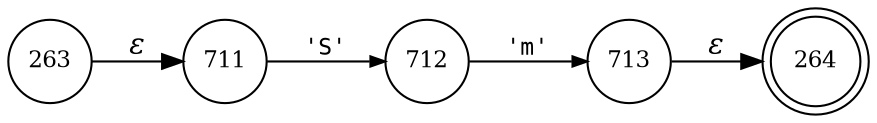 digraph ATN {
rankdir=LR;
s264[fontsize=11, label="264", shape=doublecircle, fixedsize=true, width=.6];
s263[fontsize=11,label="263", shape=circle, fixedsize=true, width=.55, peripheries=1];
s711[fontsize=11,label="711", shape=circle, fixedsize=true, width=.55, peripheries=1];
s712[fontsize=11,label="712", shape=circle, fixedsize=true, width=.55, peripheries=1];
s713[fontsize=11,label="713", shape=circle, fixedsize=true, width=.55, peripheries=1];
s263 -> s711 [fontname="Times-Italic", label="&epsilon;"];
s711 -> s712 [fontsize=11, fontname="Courier", arrowsize=.7, label = "'S'", arrowhead = normal];
s712 -> s713 [fontsize=11, fontname="Courier", arrowsize=.7, label = "'m'", arrowhead = normal];
s713 -> s264 [fontname="Times-Italic", label="&epsilon;"];
}